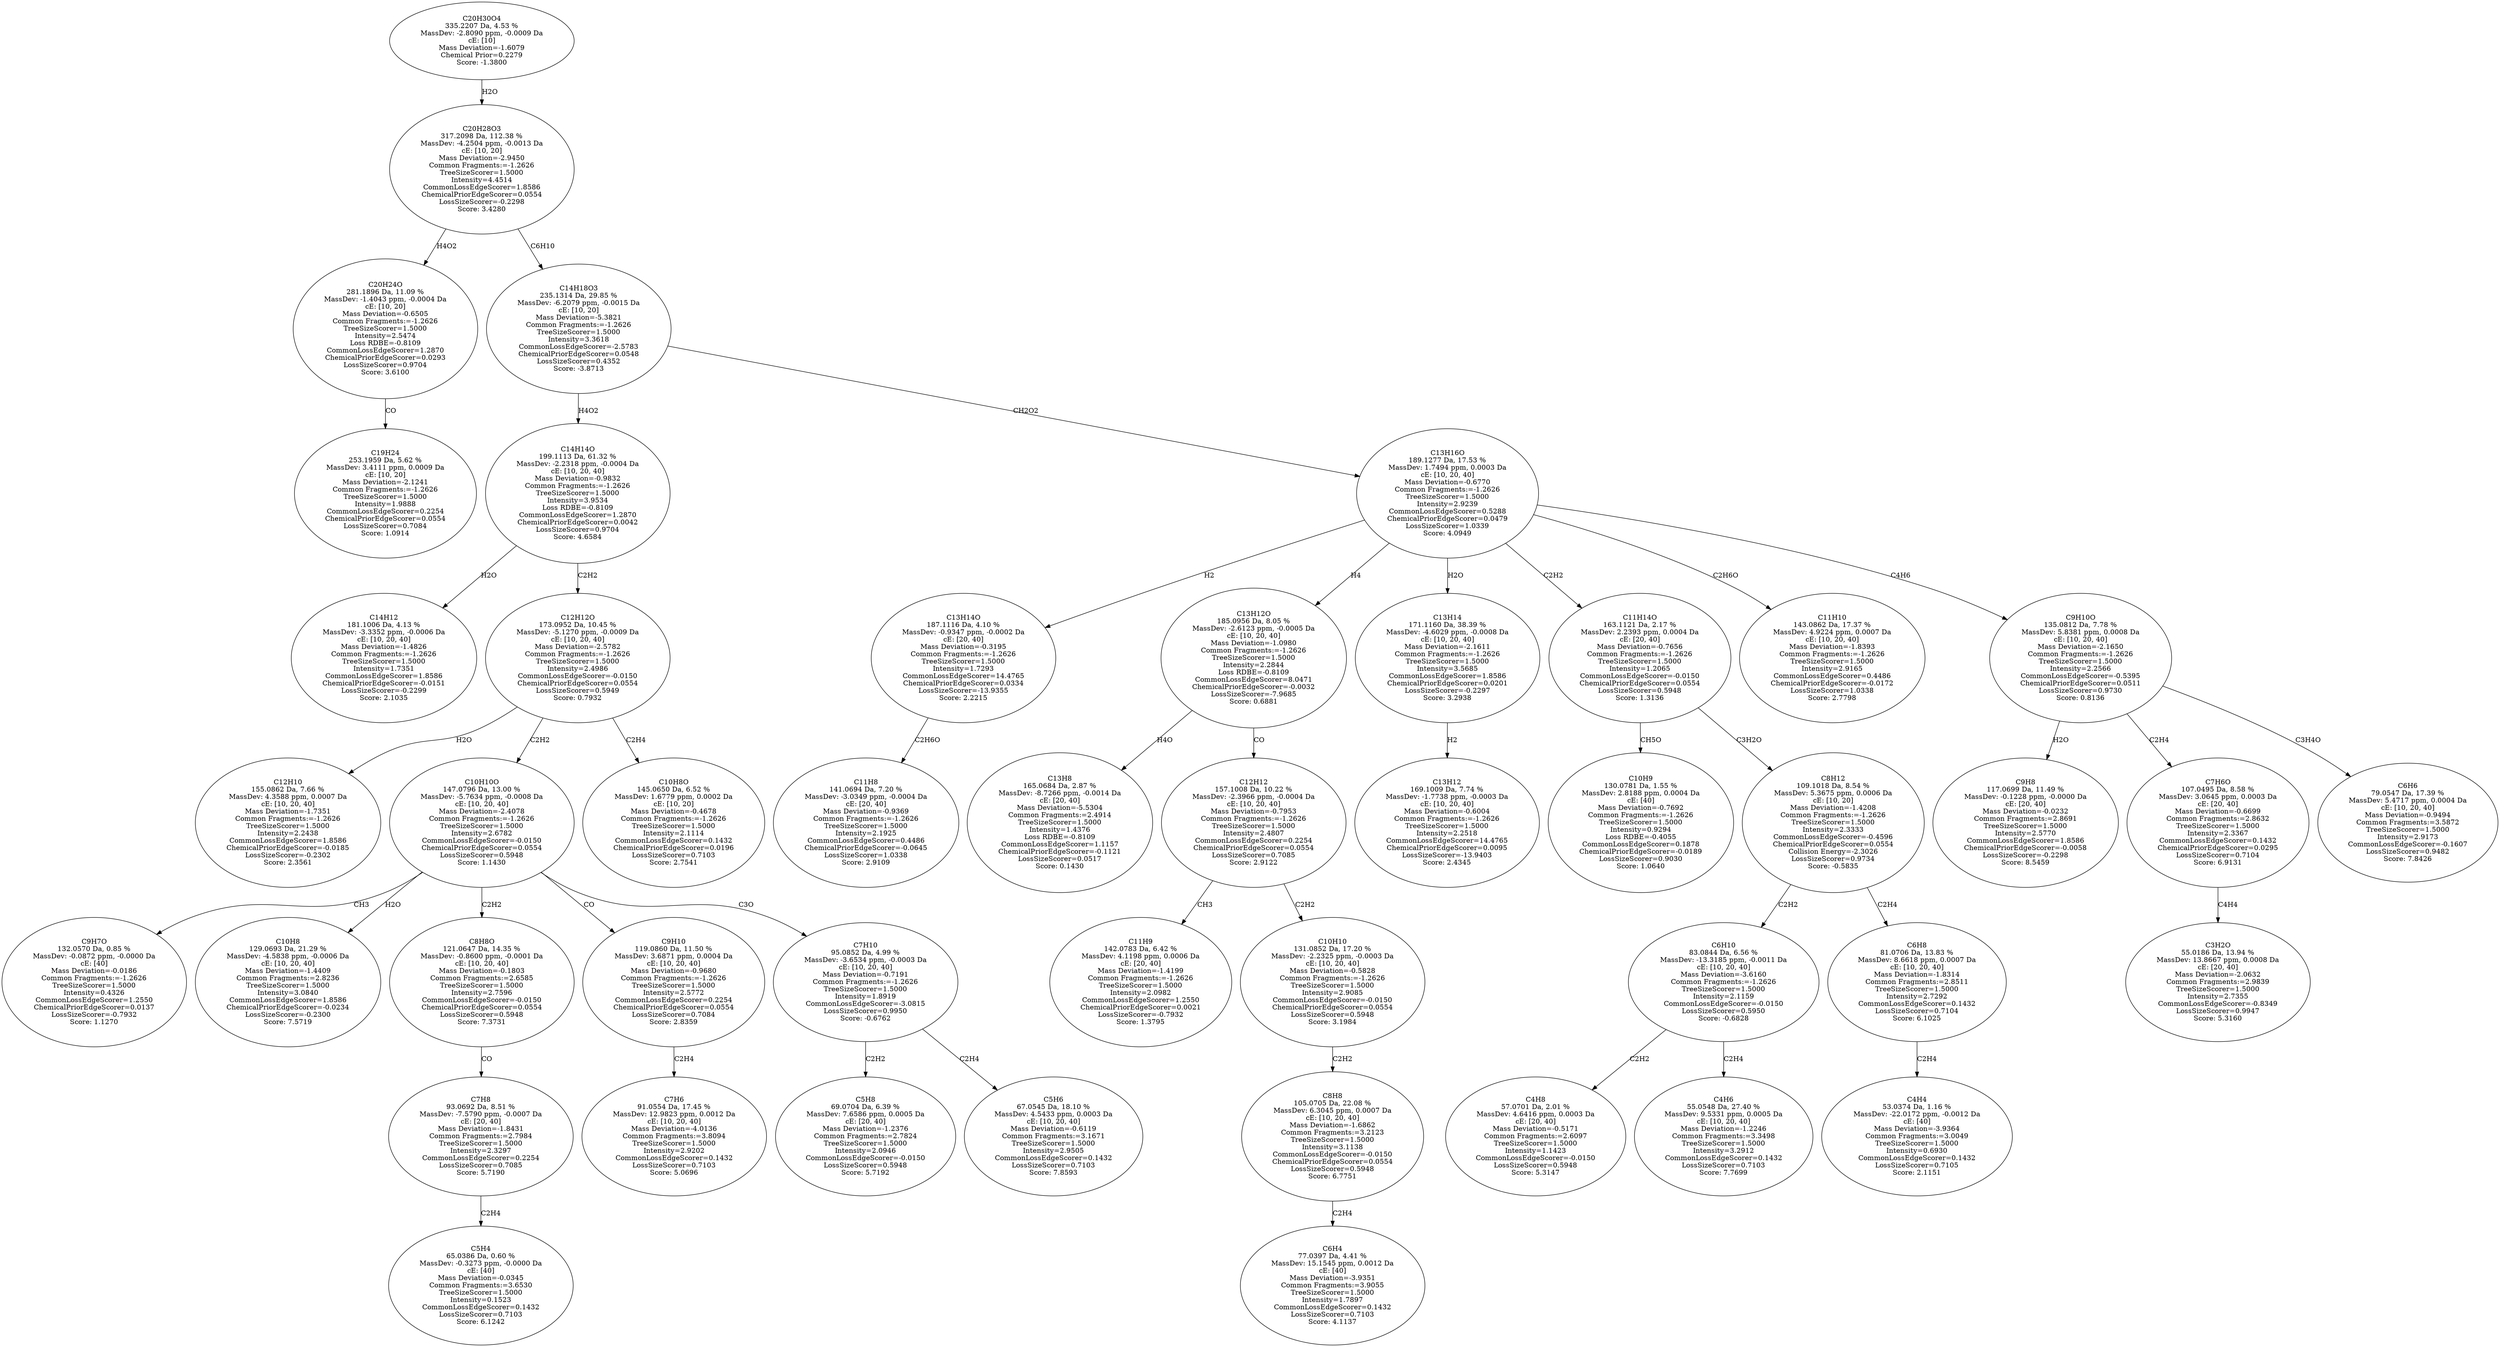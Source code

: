 strict digraph {
v1 [label="C19H24\n253.1959 Da, 5.62 %\nMassDev: 3.4111 ppm, 0.0009 Da\ncE: [10, 20]\nMass Deviation=-2.1241\nCommon Fragments:=-1.2626\nTreeSizeScorer=1.5000\nIntensity=1.9888\nCommonLossEdgeScorer=0.2254\nChemicalPriorEdgeScorer=0.0554\nLossSizeScorer=0.7084\nScore: 1.0914"];
v2 [label="C20H24O\n281.1896 Da, 11.09 %\nMassDev: -1.4043 ppm, -0.0004 Da\ncE: [10, 20]\nMass Deviation=-0.6505\nCommon Fragments:=-1.2626\nTreeSizeScorer=1.5000\nIntensity=2.5474\nLoss RDBE=-0.8109\nCommonLossEdgeScorer=1.2870\nChemicalPriorEdgeScorer=0.0293\nLossSizeScorer=0.9704\nScore: 3.6100"];
v3 [label="C14H12\n181.1006 Da, 4.13 %\nMassDev: -3.3352 ppm, -0.0006 Da\ncE: [10, 20, 40]\nMass Deviation=-1.4826\nCommon Fragments:=-1.2626\nTreeSizeScorer=1.5000\nIntensity=1.7351\nCommonLossEdgeScorer=1.8586\nChemicalPriorEdgeScorer=-0.0151\nLossSizeScorer=-0.2299\nScore: 2.1035"];
v4 [label="C12H10\n155.0862 Da, 7.66 %\nMassDev: 4.3588 ppm, 0.0007 Da\ncE: [10, 20, 40]\nMass Deviation=-1.7351\nCommon Fragments:=-1.2626\nTreeSizeScorer=1.5000\nIntensity=2.2438\nCommonLossEdgeScorer=1.8586\nChemicalPriorEdgeScorer=-0.0185\nLossSizeScorer=-0.2302\nScore: 2.3561"];
v5 [label="C9H7O\n132.0570 Da, 0.85 %\nMassDev: -0.0872 ppm, -0.0000 Da\ncE: [40]\nMass Deviation=-0.0186\nCommon Fragments:=-1.2626\nTreeSizeScorer=1.5000\nIntensity=0.4326\nCommonLossEdgeScorer=1.2550\nChemicalPriorEdgeScorer=0.0137\nLossSizeScorer=-0.7932\nScore: 1.1270"];
v6 [label="C10H8\n129.0693 Da, 21.29 %\nMassDev: -4.5838 ppm, -0.0006 Da\ncE: [10, 20, 40]\nMass Deviation=-1.4409\nCommon Fragments:=2.8236\nTreeSizeScorer=1.5000\nIntensity=3.0840\nCommonLossEdgeScorer=1.8586\nChemicalPriorEdgeScorer=-0.0234\nLossSizeScorer=-0.2300\nScore: 7.5719"];
v7 [label="C5H4\n65.0386 Da, 0.60 %\nMassDev: -0.3273 ppm, -0.0000 Da\ncE: [40]\nMass Deviation=-0.0345\nCommon Fragments:=3.6530\nTreeSizeScorer=1.5000\nIntensity=0.1523\nCommonLossEdgeScorer=0.1432\nLossSizeScorer=0.7103\nScore: 6.1242"];
v8 [label="C7H8\n93.0692 Da, 8.51 %\nMassDev: -7.5790 ppm, -0.0007 Da\ncE: [20, 40]\nMass Deviation=-1.8431\nCommon Fragments:=2.7984\nTreeSizeScorer=1.5000\nIntensity=2.3297\nCommonLossEdgeScorer=0.2254\nLossSizeScorer=0.7085\nScore: 5.7190"];
v9 [label="C8H8O\n121.0647 Da, 14.35 %\nMassDev: -0.8600 ppm, -0.0001 Da\ncE: [10, 20, 40]\nMass Deviation=-0.1803\nCommon Fragments:=2.6585\nTreeSizeScorer=1.5000\nIntensity=2.7596\nCommonLossEdgeScorer=-0.0150\nChemicalPriorEdgeScorer=0.0554\nLossSizeScorer=0.5948\nScore: 7.3731"];
v10 [label="C7H6\n91.0554 Da, 17.45 %\nMassDev: 12.9823 ppm, 0.0012 Da\ncE: [10, 20, 40]\nMass Deviation=-4.0136\nCommon Fragments:=3.8094\nTreeSizeScorer=1.5000\nIntensity=2.9202\nCommonLossEdgeScorer=0.1432\nLossSizeScorer=0.7103\nScore: 5.0696"];
v11 [label="C9H10\n119.0860 Da, 11.50 %\nMassDev: 3.6871 ppm, 0.0004 Da\ncE: [10, 20, 40]\nMass Deviation=-0.9680\nCommon Fragments:=-1.2626\nTreeSizeScorer=1.5000\nIntensity=2.5772\nCommonLossEdgeScorer=0.2254\nChemicalPriorEdgeScorer=0.0554\nLossSizeScorer=0.7084\nScore: 2.8359"];
v12 [label="C5H8\n69.0704 Da, 6.39 %\nMassDev: 7.6586 ppm, 0.0005 Da\ncE: [20, 40]\nMass Deviation=-1.2376\nCommon Fragments:=2.7824\nTreeSizeScorer=1.5000\nIntensity=2.0946\nCommonLossEdgeScorer=-0.0150\nLossSizeScorer=0.5948\nScore: 5.7192"];
v13 [label="C5H6\n67.0545 Da, 18.10 %\nMassDev: 4.5433 ppm, 0.0003 Da\ncE: [10, 20, 40]\nMass Deviation=-0.6119\nCommon Fragments:=3.1671\nTreeSizeScorer=1.5000\nIntensity=2.9505\nCommonLossEdgeScorer=0.1432\nLossSizeScorer=0.7103\nScore: 7.8593"];
v14 [label="C7H10\n95.0852 Da, 4.99 %\nMassDev: -3.6534 ppm, -0.0003 Da\ncE: [10, 20, 40]\nMass Deviation=-0.7191\nCommon Fragments:=-1.2626\nTreeSizeScorer=1.5000\nIntensity=1.8919\nCommonLossEdgeScorer=-3.0815\nLossSizeScorer=0.9950\nScore: -0.6762"];
v15 [label="C10H10O\n147.0796 Da, 13.00 %\nMassDev: -5.7634 ppm, -0.0008 Da\ncE: [10, 20, 40]\nMass Deviation=-2.4078\nCommon Fragments:=-1.2626\nTreeSizeScorer=1.5000\nIntensity=2.6782\nCommonLossEdgeScorer=-0.0150\nChemicalPriorEdgeScorer=0.0554\nLossSizeScorer=0.5948\nScore: 1.1430"];
v16 [label="C10H8O\n145.0650 Da, 6.52 %\nMassDev: 1.6779 ppm, 0.0002 Da\ncE: [10, 20]\nMass Deviation=-0.4678\nCommon Fragments:=-1.2626\nTreeSizeScorer=1.5000\nIntensity=2.1114\nCommonLossEdgeScorer=0.1432\nChemicalPriorEdgeScorer=0.0196\nLossSizeScorer=0.7103\nScore: 2.7541"];
v17 [label="C12H12O\n173.0952 Da, 10.45 %\nMassDev: -5.1270 ppm, -0.0009 Da\ncE: [10, 20, 40]\nMass Deviation=-2.5782\nCommon Fragments:=-1.2626\nTreeSizeScorer=1.5000\nIntensity=2.4986\nCommonLossEdgeScorer=-0.0150\nChemicalPriorEdgeScorer=0.0554\nLossSizeScorer=0.5949\nScore: 0.7932"];
v18 [label="C14H14O\n199.1113 Da, 61.32 %\nMassDev: -2.2318 ppm, -0.0004 Da\ncE: [10, 20, 40]\nMass Deviation=-0.9832\nCommon Fragments:=-1.2626\nTreeSizeScorer=1.5000\nIntensity=3.9534\nLoss RDBE=-0.8109\nCommonLossEdgeScorer=1.2870\nChemicalPriorEdgeScorer=0.0042\nLossSizeScorer=0.9704\nScore: 4.6584"];
v19 [label="C11H8\n141.0694 Da, 7.20 %\nMassDev: -3.0349 ppm, -0.0004 Da\ncE: [20, 40]\nMass Deviation=-0.9369\nCommon Fragments:=-1.2626\nTreeSizeScorer=1.5000\nIntensity=2.1925\nCommonLossEdgeScorer=0.4486\nChemicalPriorEdgeScorer=-0.0645\nLossSizeScorer=1.0338\nScore: 2.9109"];
v20 [label="C13H14O\n187.1116 Da, 4.10 %\nMassDev: -0.9347 ppm, -0.0002 Da\ncE: [20, 40]\nMass Deviation=-0.3195\nCommon Fragments:=-1.2626\nTreeSizeScorer=1.5000\nIntensity=1.7293\nCommonLossEdgeScorer=14.4765\nChemicalPriorEdgeScorer=0.0334\nLossSizeScorer=-13.9355\nScore: 2.2215"];
v21 [label="C13H8\n165.0684 Da, 2.87 %\nMassDev: -8.7266 ppm, -0.0014 Da\ncE: [20, 40]\nMass Deviation=-5.5304\nCommon Fragments:=2.4914\nTreeSizeScorer=1.5000\nIntensity=1.4376\nLoss RDBE=-0.8109\nCommonLossEdgeScorer=1.1157\nChemicalPriorEdgeScorer=-0.1121\nLossSizeScorer=0.0517\nScore: 0.1430"];
v22 [label="C11H9\n142.0783 Da, 6.42 %\nMassDev: 4.1198 ppm, 0.0006 Da\ncE: [20, 40]\nMass Deviation=-1.4199\nCommon Fragments:=-1.2626\nTreeSizeScorer=1.5000\nIntensity=2.0982\nCommonLossEdgeScorer=1.2550\nChemicalPriorEdgeScorer=0.0021\nLossSizeScorer=-0.7932\nScore: 1.3795"];
v23 [label="C6H4\n77.0397 Da, 4.41 %\nMassDev: 15.1545 ppm, 0.0012 Da\ncE: [40]\nMass Deviation=-3.9351\nCommon Fragments:=3.9055\nTreeSizeScorer=1.5000\nIntensity=1.7897\nCommonLossEdgeScorer=0.1432\nLossSizeScorer=0.7103\nScore: 4.1137"];
v24 [label="C8H8\n105.0705 Da, 22.08 %\nMassDev: 6.3045 ppm, 0.0007 Da\ncE: [10, 20, 40]\nMass Deviation=-1.6862\nCommon Fragments:=3.2123\nTreeSizeScorer=1.5000\nIntensity=3.1138\nCommonLossEdgeScorer=-0.0150\nChemicalPriorEdgeScorer=0.0554\nLossSizeScorer=0.5948\nScore: 6.7751"];
v25 [label="C10H10\n131.0852 Da, 17.20 %\nMassDev: -2.2325 ppm, -0.0003 Da\ncE: [10, 20, 40]\nMass Deviation=-0.5828\nCommon Fragments:=-1.2626\nTreeSizeScorer=1.5000\nIntensity=2.9085\nCommonLossEdgeScorer=-0.0150\nChemicalPriorEdgeScorer=0.0554\nLossSizeScorer=0.5948\nScore: 3.1984"];
v26 [label="C12H12\n157.1008 Da, 10.22 %\nMassDev: -2.3966 ppm, -0.0004 Da\ncE: [10, 20, 40]\nMass Deviation=-0.7953\nCommon Fragments:=-1.2626\nTreeSizeScorer=1.5000\nIntensity=2.4807\nCommonLossEdgeScorer=0.2254\nChemicalPriorEdgeScorer=0.0554\nLossSizeScorer=0.7085\nScore: 2.9122"];
v27 [label="C13H12O\n185.0956 Da, 8.05 %\nMassDev: -2.6123 ppm, -0.0005 Da\ncE: [10, 20, 40]\nMass Deviation=-1.0980\nCommon Fragments:=-1.2626\nTreeSizeScorer=1.5000\nIntensity=2.2844\nLoss RDBE=-0.8109\nCommonLossEdgeScorer=8.0471\nChemicalPriorEdgeScorer=-0.0032\nLossSizeScorer=-7.9685\nScore: 0.6881"];
v28 [label="C13H12\n169.1009 Da, 7.74 %\nMassDev: -1.7738 ppm, -0.0003 Da\ncE: [10, 20, 40]\nMass Deviation=-0.6004\nCommon Fragments:=-1.2626\nTreeSizeScorer=1.5000\nIntensity=2.2518\nCommonLossEdgeScorer=14.4765\nChemicalPriorEdgeScorer=0.0095\nLossSizeScorer=-13.9403\nScore: 2.4345"];
v29 [label="C13H14\n171.1160 Da, 38.39 %\nMassDev: -4.6029 ppm, -0.0008 Da\ncE: [10, 20, 40]\nMass Deviation=-2.1611\nCommon Fragments:=-1.2626\nTreeSizeScorer=1.5000\nIntensity=3.5685\nCommonLossEdgeScorer=1.8586\nChemicalPriorEdgeScorer=0.0201\nLossSizeScorer=-0.2297\nScore: 3.2938"];
v30 [label="C10H9\n130.0781 Da, 1.55 %\nMassDev: 2.8188 ppm, 0.0004 Da\ncE: [40]\nMass Deviation=-0.7692\nCommon Fragments:=-1.2626\nTreeSizeScorer=1.5000\nIntensity=0.9294\nLoss RDBE=-0.4055\nCommonLossEdgeScorer=0.1878\nChemicalPriorEdgeScorer=-0.0189\nLossSizeScorer=0.9030\nScore: 1.0640"];
v31 [label="C4H8\n57.0701 Da, 2.01 %\nMassDev: 4.6416 ppm, 0.0003 Da\ncE: [20, 40]\nMass Deviation=-0.5171\nCommon Fragments:=2.6097\nTreeSizeScorer=1.5000\nIntensity=1.1423\nCommonLossEdgeScorer=-0.0150\nLossSizeScorer=0.5948\nScore: 5.3147"];
v32 [label="C4H6\n55.0548 Da, 27.40 %\nMassDev: 9.5331 ppm, 0.0005 Da\ncE: [10, 20, 40]\nMass Deviation=-1.2246\nCommon Fragments:=3.3498\nTreeSizeScorer=1.5000\nIntensity=3.2912\nCommonLossEdgeScorer=0.1432\nLossSizeScorer=0.7103\nScore: 7.7699"];
v33 [label="C6H10\n83.0844 Da, 6.56 %\nMassDev: -13.3185 ppm, -0.0011 Da\ncE: [10, 20, 40]\nMass Deviation=-3.6160\nCommon Fragments:=-1.2626\nTreeSizeScorer=1.5000\nIntensity=2.1159\nCommonLossEdgeScorer=-0.0150\nLossSizeScorer=0.5950\nScore: -0.6828"];
v34 [label="C4H4\n53.0374 Da, 1.16 %\nMassDev: -22.0172 ppm, -0.0012 Da\ncE: [40]\nMass Deviation=-3.9364\nCommon Fragments:=3.0049\nTreeSizeScorer=1.5000\nIntensity=0.6930\nCommonLossEdgeScorer=0.1432\nLossSizeScorer=0.7105\nScore: 2.1151"];
v35 [label="C6H8\n81.0706 Da, 13.83 %\nMassDev: 8.6618 ppm, 0.0007 Da\ncE: [10, 20, 40]\nMass Deviation=-1.8314\nCommon Fragments:=2.8511\nTreeSizeScorer=1.5000\nIntensity=2.7292\nCommonLossEdgeScorer=0.1432\nLossSizeScorer=0.7104\nScore: 6.1025"];
v36 [label="C8H12\n109.1018 Da, 8.54 %\nMassDev: 5.3675 ppm, 0.0006 Da\ncE: [10, 20]\nMass Deviation=-1.4208\nCommon Fragments:=-1.2626\nTreeSizeScorer=1.5000\nIntensity=2.3333\nCommonLossEdgeScorer=-0.4596\nChemicalPriorEdgeScorer=0.0554\nCollision Energy=-2.3026\nLossSizeScorer=0.9734\nScore: -0.5835"];
v37 [label="C11H14O\n163.1121 Da, 2.17 %\nMassDev: 2.2393 ppm, 0.0004 Da\ncE: [20, 40]\nMass Deviation=-0.7656\nCommon Fragments:=-1.2626\nTreeSizeScorer=1.5000\nIntensity=1.2065\nCommonLossEdgeScorer=-0.0150\nChemicalPriorEdgeScorer=0.0554\nLossSizeScorer=0.5948\nScore: 1.3136"];
v38 [label="C11H10\n143.0862 Da, 17.37 %\nMassDev: 4.9224 ppm, 0.0007 Da\ncE: [10, 20, 40]\nMass Deviation=-1.8393\nCommon Fragments:=-1.2626\nTreeSizeScorer=1.5000\nIntensity=2.9165\nCommonLossEdgeScorer=0.4486\nChemicalPriorEdgeScorer=-0.0172\nLossSizeScorer=1.0338\nScore: 2.7798"];
v39 [label="C9H8\n117.0699 Da, 11.49 %\nMassDev: -0.1228 ppm, -0.0000 Da\ncE: [20, 40]\nMass Deviation=-0.0232\nCommon Fragments:=2.8691\nTreeSizeScorer=1.5000\nIntensity=2.5770\nCommonLossEdgeScorer=1.8586\nChemicalPriorEdgeScorer=-0.0058\nLossSizeScorer=-0.2298\nScore: 8.5459"];
v40 [label="C3H2O\n55.0186 Da, 13.94 %\nMassDev: 13.8667 ppm, 0.0008 Da\ncE: [20, 40]\nMass Deviation=-2.0632\nCommon Fragments:=2.9839\nTreeSizeScorer=1.5000\nIntensity=2.7355\nCommonLossEdgeScorer=-0.8349\nLossSizeScorer=0.9947\nScore: 5.3160"];
v41 [label="C7H6O\n107.0495 Da, 8.58 %\nMassDev: 3.0645 ppm, 0.0003 Da\ncE: [20, 40]\nMass Deviation=-0.6699\nCommon Fragments:=2.8632\nTreeSizeScorer=1.5000\nIntensity=2.3367\nCommonLossEdgeScorer=0.1432\nChemicalPriorEdgeScorer=0.0295\nLossSizeScorer=0.7104\nScore: 6.9131"];
v42 [label="C6H6\n79.0547 Da, 17.39 %\nMassDev: 5.4717 ppm, 0.0004 Da\ncE: [10, 20, 40]\nMass Deviation=-0.9494\nCommon Fragments:=3.5872\nTreeSizeScorer=1.5000\nIntensity=2.9173\nCommonLossEdgeScorer=-0.1607\nLossSizeScorer=0.9482\nScore: 7.8426"];
v43 [label="C9H10O\n135.0812 Da, 7.78 %\nMassDev: 5.8381 ppm, 0.0008 Da\ncE: [10, 20, 40]\nMass Deviation=-2.1650\nCommon Fragments:=-1.2626\nTreeSizeScorer=1.5000\nIntensity=2.2566\nCommonLossEdgeScorer=-0.5395\nChemicalPriorEdgeScorer=0.0511\nLossSizeScorer=0.9730\nScore: 0.8136"];
v44 [label="C13H16O\n189.1277 Da, 17.53 %\nMassDev: 1.7494 ppm, 0.0003 Da\ncE: [10, 20, 40]\nMass Deviation=-0.6770\nCommon Fragments:=-1.2626\nTreeSizeScorer=1.5000\nIntensity=2.9239\nCommonLossEdgeScorer=0.5288\nChemicalPriorEdgeScorer=0.0479\nLossSizeScorer=1.0339\nScore: 4.0949"];
v45 [label="C14H18O3\n235.1314 Da, 29.85 %\nMassDev: -6.2079 ppm, -0.0015 Da\ncE: [10, 20]\nMass Deviation=-5.3821\nCommon Fragments:=-1.2626\nTreeSizeScorer=1.5000\nIntensity=3.3618\nCommonLossEdgeScorer=-2.5783\nChemicalPriorEdgeScorer=0.0548\nLossSizeScorer=0.4352\nScore: -3.8713"];
v46 [label="C20H28O3\n317.2098 Da, 112.38 %\nMassDev: -4.2504 ppm, -0.0013 Da\ncE: [10, 20]\nMass Deviation=-2.9450\nCommon Fragments:=-1.2626\nTreeSizeScorer=1.5000\nIntensity=4.4514\nCommonLossEdgeScorer=1.8586\nChemicalPriorEdgeScorer=0.0554\nLossSizeScorer=-0.2298\nScore: 3.4280"];
v47 [label="C20H30O4\n335.2207 Da, 4.53 %\nMassDev: -2.8090 ppm, -0.0009 Da\ncE: [10]\nMass Deviation=-1.6079\nChemical Prior=0.2279\nScore: -1.3800"];
v2 -> v1 [label="CO"];
v46 -> v2 [label="H4O2"];
v18 -> v3 [label="H2O"];
v17 -> v4 [label="H2O"];
v15 -> v5 [label="CH3"];
v15 -> v6 [label="H2O"];
v8 -> v7 [label="C2H4"];
v9 -> v8 [label="CO"];
v15 -> v9 [label="C2H2"];
v11 -> v10 [label="C2H4"];
v15 -> v11 [label="CO"];
v14 -> v12 [label="C2H2"];
v14 -> v13 [label="C2H4"];
v15 -> v14 [label="C3O"];
v17 -> v15 [label="C2H2"];
v17 -> v16 [label="C2H4"];
v18 -> v17 [label="C2H2"];
v45 -> v18 [label="H4O2"];
v20 -> v19 [label="C2H6O"];
v44 -> v20 [label="H2"];
v27 -> v21 [label="H4O"];
v26 -> v22 [label="CH3"];
v24 -> v23 [label="C2H4"];
v25 -> v24 [label="C2H2"];
v26 -> v25 [label="C2H2"];
v27 -> v26 [label="CO"];
v44 -> v27 [label="H4"];
v29 -> v28 [label="H2"];
v44 -> v29 [label="H2O"];
v37 -> v30 [label="CH5O"];
v33 -> v31 [label="C2H2"];
v33 -> v32 [label="C2H4"];
v36 -> v33 [label="C2H2"];
v35 -> v34 [label="C2H4"];
v36 -> v35 [label="C2H4"];
v37 -> v36 [label="C3H2O"];
v44 -> v37 [label="C2H2"];
v44 -> v38 [label="C2H6O"];
v43 -> v39 [label="H2O"];
v41 -> v40 [label="C4H4"];
v43 -> v41 [label="C2H4"];
v43 -> v42 [label="C3H4O"];
v44 -> v43 [label="C4H6"];
v45 -> v44 [label="CH2O2"];
v46 -> v45 [label="C6H10"];
v47 -> v46 [label="H2O"];
}
